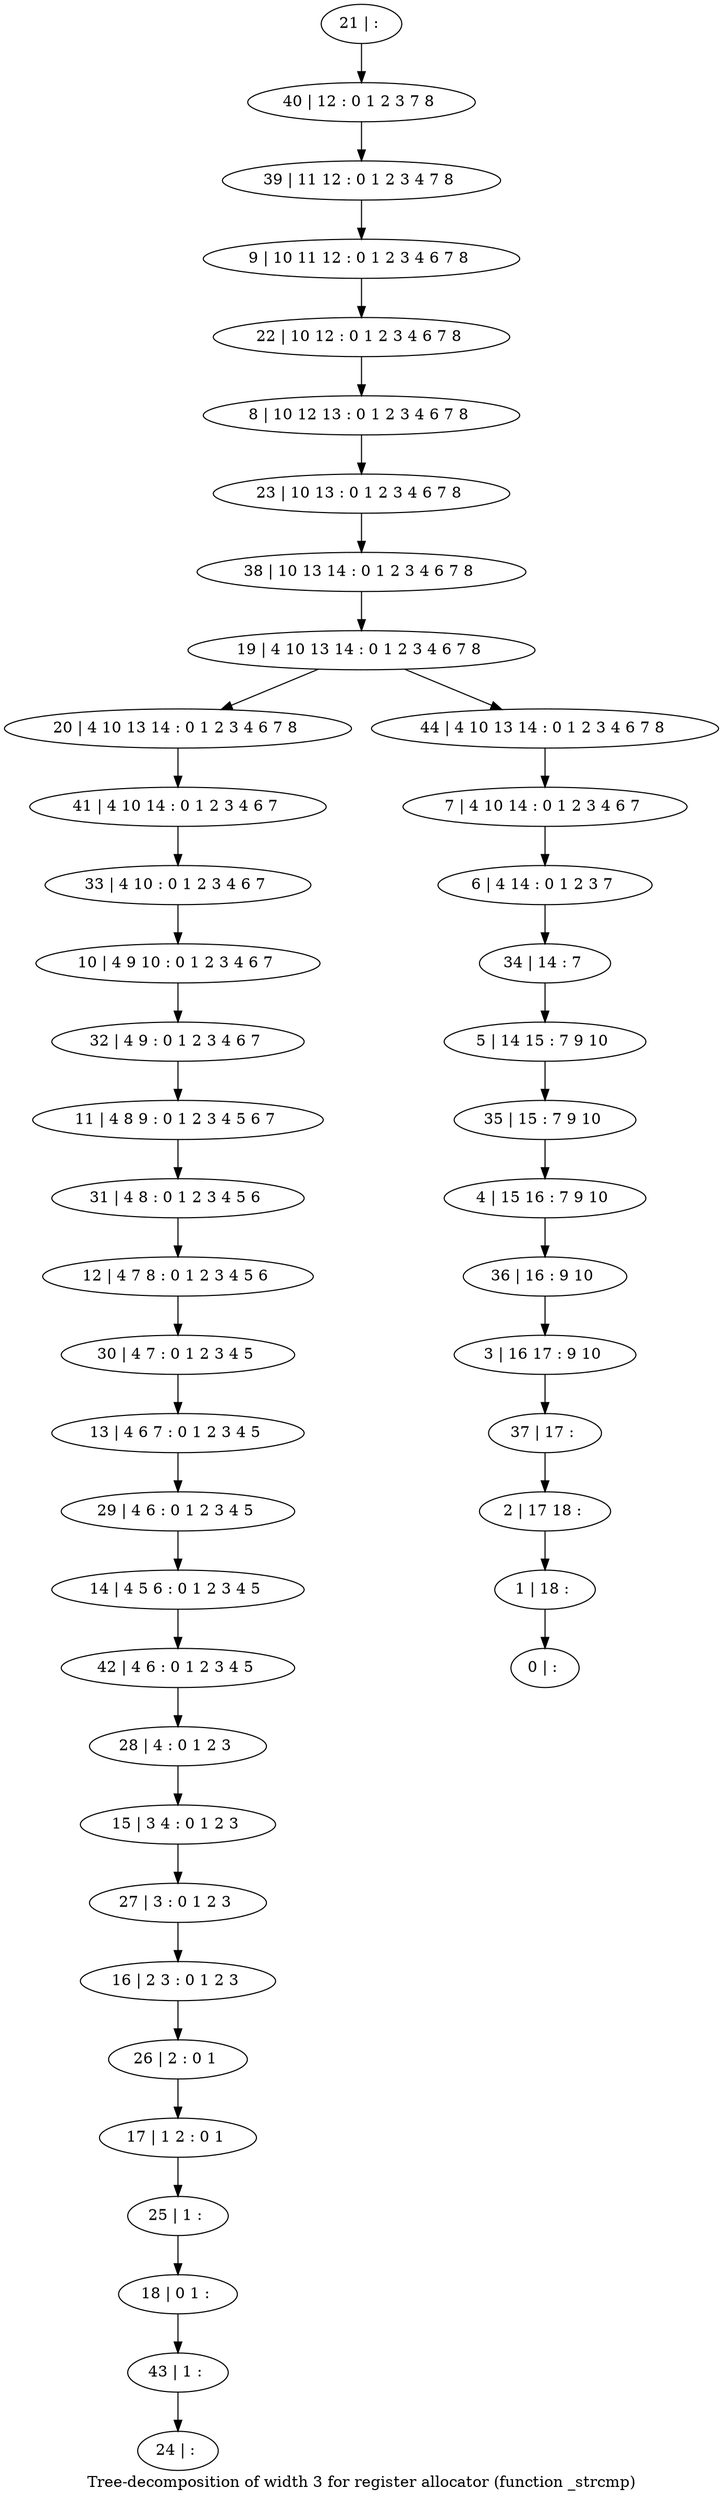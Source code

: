 digraph G {
graph [label="Tree-decomposition of width 3 for register allocator (function _strcmp)"]
0[label="0 | : "];
1[label="1 | 18 : "];
2[label="2 | 17 18 : "];
3[label="3 | 16 17 : 9 10 "];
4[label="4 | 15 16 : 7 9 10 "];
5[label="5 | 14 15 : 7 9 10 "];
6[label="6 | 4 14 : 0 1 2 3 7 "];
7[label="7 | 4 10 14 : 0 1 2 3 4 6 7 "];
8[label="8 | 10 12 13 : 0 1 2 3 4 6 7 8 "];
9[label="9 | 10 11 12 : 0 1 2 3 4 6 7 8 "];
10[label="10 | 4 9 10 : 0 1 2 3 4 6 7 "];
11[label="11 | 4 8 9 : 0 1 2 3 4 5 6 7 "];
12[label="12 | 4 7 8 : 0 1 2 3 4 5 6 "];
13[label="13 | 4 6 7 : 0 1 2 3 4 5 "];
14[label="14 | 4 5 6 : 0 1 2 3 4 5 "];
15[label="15 | 3 4 : 0 1 2 3 "];
16[label="16 | 2 3 : 0 1 2 3 "];
17[label="17 | 1 2 : 0 1 "];
18[label="18 | 0 1 : "];
19[label="19 | 4 10 13 14 : 0 1 2 3 4 6 7 8 "];
20[label="20 | 4 10 13 14 : 0 1 2 3 4 6 7 8 "];
21[label="21 | : "];
22[label="22 | 10 12 : 0 1 2 3 4 6 7 8 "];
23[label="23 | 10 13 : 0 1 2 3 4 6 7 8 "];
24[label="24 | : "];
25[label="25 | 1 : "];
26[label="26 | 2 : 0 1 "];
27[label="27 | 3 : 0 1 2 3 "];
28[label="28 | 4 : 0 1 2 3 "];
29[label="29 | 4 6 : 0 1 2 3 4 5 "];
30[label="30 | 4 7 : 0 1 2 3 4 5 "];
31[label="31 | 4 8 : 0 1 2 3 4 5 6 "];
32[label="32 | 4 9 : 0 1 2 3 4 6 7 "];
33[label="33 | 4 10 : 0 1 2 3 4 6 7 "];
34[label="34 | 14 : 7 "];
35[label="35 | 15 : 7 9 10 "];
36[label="36 | 16 : 9 10 "];
37[label="37 | 17 : "];
38[label="38 | 10 13 14 : 0 1 2 3 4 6 7 8 "];
39[label="39 | 11 12 : 0 1 2 3 4 7 8 "];
40[label="40 | 12 : 0 1 2 3 7 8 "];
41[label="41 | 4 10 14 : 0 1 2 3 4 6 7 "];
42[label="42 | 4 6 : 0 1 2 3 4 5 "];
43[label="43 | 1 : "];
44[label="44 | 4 10 13 14 : 0 1 2 3 4 6 7 8 "];
25->18 ;
17->25 ;
26->17 ;
16->26 ;
27->16 ;
15->27 ;
28->15 ;
29->14 ;
13->29 ;
30->13 ;
12->30 ;
31->12 ;
11->31 ;
32->11 ;
10->32 ;
33->10 ;
41->33 ;
20->41 ;
42->28 ;
14->42 ;
43->24 ;
18->43 ;
21->40 ;
40->39 ;
39->9 ;
9->22 ;
22->8 ;
8->23 ;
23->38 ;
38->19 ;
7->6 ;
6->34 ;
34->5 ;
5->35 ;
35->4 ;
4->36 ;
36->3 ;
3->37 ;
37->2 ;
2->1 ;
1->0 ;
44->7 ;
19->20 ;
19->44 ;
}
